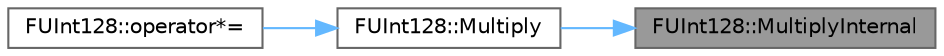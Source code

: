 digraph "FUInt128::MultiplyInternal"
{
 // INTERACTIVE_SVG=YES
 // LATEX_PDF_SIZE
  bgcolor="transparent";
  edge [fontname=Helvetica,fontsize=10,labelfontname=Helvetica,labelfontsize=10];
  node [fontname=Helvetica,fontsize=10,shape=box,height=0.2,width=0.4];
  rankdir="RL";
  Node1 [id="Node000001",label="FUInt128::MultiplyInternal",height=0.2,width=0.4,color="gray40", fillcolor="grey60", style="filled", fontcolor="black",tooltip=" "];
  Node1 -> Node2 [id="edge1_Node000001_Node000002",dir="back",color="steelblue1",style="solid",tooltip=" "];
  Node2 [id="Node000002",label="FUInt128::Multiply",height=0.2,width=0.4,color="grey40", fillcolor="white", style="filled",URL="$d2/d3f/classFUInt128.html#abdd88b9754d6c92a8b8fcb66abc25240",tooltip="Multiply by an unsigned 32bit value."];
  Node2 -> Node3 [id="edge2_Node000002_Node000003",dir="back",color="steelblue1",style="solid",tooltip=" "];
  Node3 [id="Node000003",label="FUInt128::operator*=",height=0.2,width=0.4,color="grey40", fillcolor="white", style="filled",URL="$d2/d3f/classFUInt128.html#a69b9cad3aa160712587fa325d1af79dc",tooltip=" "];
}
